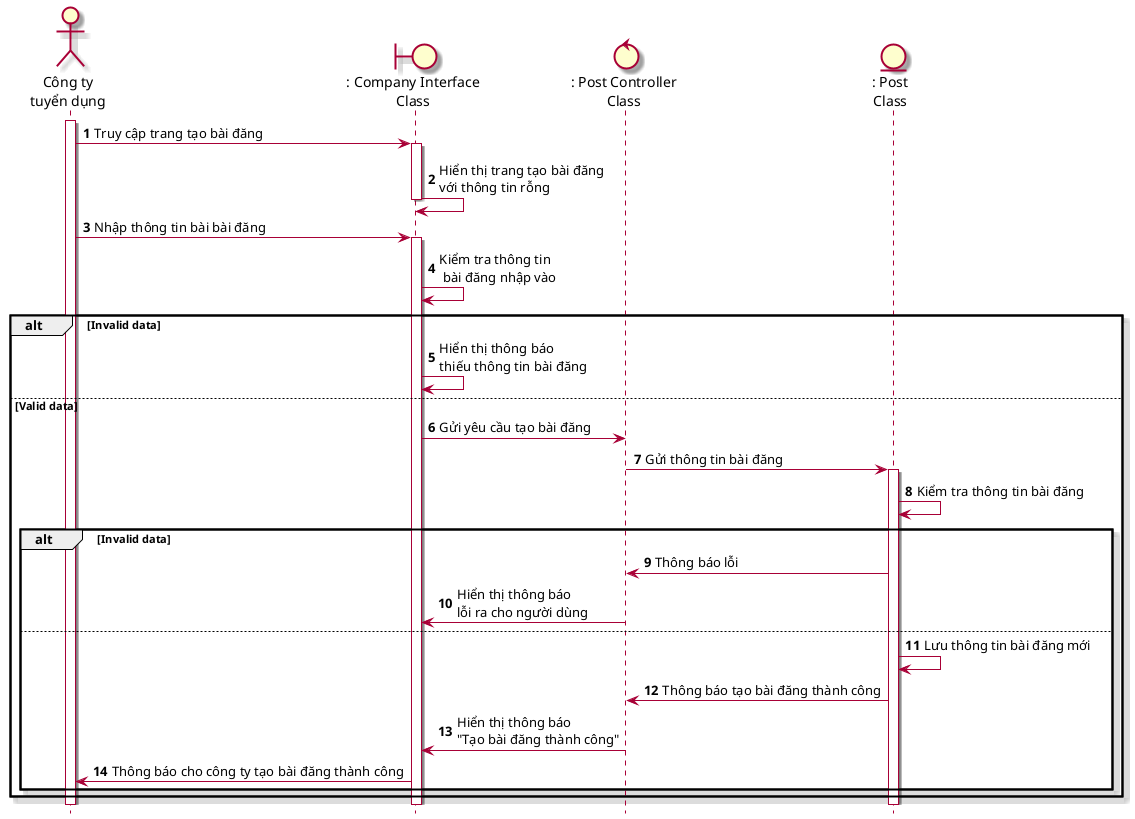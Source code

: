 @startuml seqTaoBaiDang
skin rose
hide footbox
actor congTy as "Công ty\ntuyển dụng"
boundary companyInterface as ": Company Interface\nClass"
control postController as ": Post Controller\nClass"
entity Post as ": Post\nClass"

autonumber
congTy++
congTy -> companyInterface++: Truy cập trang tạo bài đăng
companyInterface -> companyInterface--: Hiển thị trang tạo bài đăng\nvới thông tin rỗng
congTy -> companyInterface++: Nhập thông tin bài bài đăng
companyInterface -> companyInterface: Kiểm tra thông tin\n bài đăng nhập vào
alt Invalid data
    companyInterface-> companyInterface: Hiển thị thông báo \nthiếu thông tin bài đăng    
else Valid data
    companyInterface-> postController: Gửi yêu cầu tạo bài đăng
    postController-> Post++: Gửi thông tin bài đăng
    Post->Post: Kiểm tra thông tin bài đăng
    alt Invalid data
        Post->postController: Thông báo lỗi 
        postController -> companyInterface: Hiển thị thông báo\nlỗi ra cho người dùng
    else
        Post->Post: Lưu thông tin bài đăng mới
        Post-> postController: Thông báo tạo bài đăng thành công
        postController->companyInterface: Hiển thị thông báo\n"Tạo bài đăng thành công"
        companyInterface->congTy: Thông báo cho công ty tạo bài đăng thành công
    end
end
@enduml